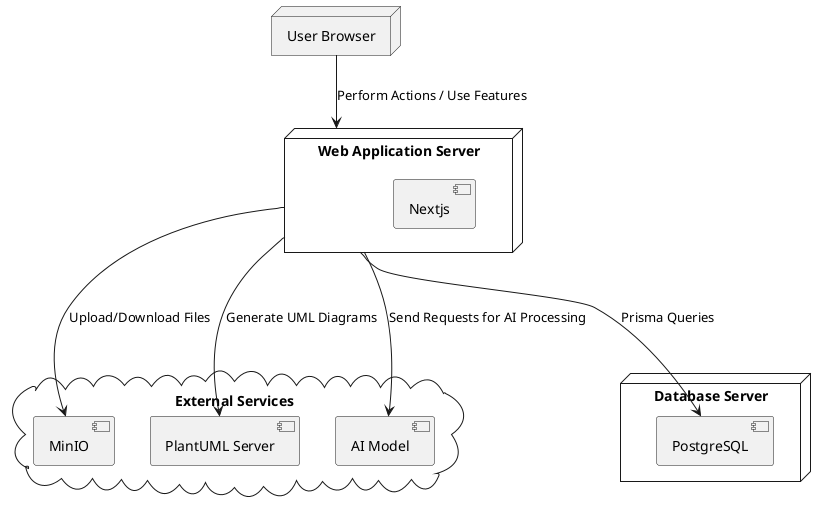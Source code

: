 @startuml
node "User Browser" as UserBrowser

node "Web Application Server" as WebApp {
    [Nextjs]
}



cloud "External Services" as ExternalServices {
    [MinIO]
    [PlantUML Server]
    [AI Model]
}

node "Database Server" as Database {
    [PostgreSQL]
}

UserBrowser --> WebApp :  Perform Actions / Use Features
WebApp ---> [PostgreSQL] : Prisma Queries
WebApp ---> [MinIO] : Upload/Download Files
WebApp ---> [PlantUML Server] : Generate UML Diagrams
WebApp ---> [AI Model] : Send Requests for AI Processing
@enduml
